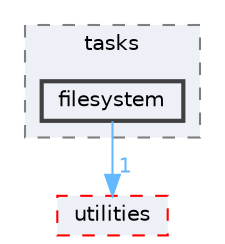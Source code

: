 digraph "filesystem"
{
 // INTERACTIVE_SVG=YES
 // LATEX_PDF_SIZE
  bgcolor="transparent";
  edge [fontname=Helvetica,fontsize=10,labelfontname=Helvetica,labelfontsize=10];
  node [fontname=Helvetica,fontsize=10,shape=box,height=0.2,width=0.4];
  compound=true
  subgraph clusterdir_76dd8867a16d204aa2db31affc56d971 {
    graph [ bgcolor="#edf0f7", pencolor="grey50", label="tasks", fontname=Helvetica,fontsize=10 style="filled,dashed", URL="dir_76dd8867a16d204aa2db31affc56d971.html",tooltip=""]
  dir_e4210f374a3e5cd013f5bf87dcb352bb [label="filesystem", fillcolor="#edf0f7", color="grey25", style="filled,bold", URL="dir_e4210f374a3e5cd013f5bf87dcb352bb.html",tooltip=""];
  }
  dir_f18bcf57bbcb015d680a06f545708a64 [label="utilities", fillcolor="#edf0f7", color="red", style="filled,dashed", URL="dir_f18bcf57bbcb015d680a06f545708a64.html",tooltip=""];
  dir_e4210f374a3e5cd013f5bf87dcb352bb->dir_f18bcf57bbcb015d680a06f545708a64 [headlabel="1", labeldistance=1.5 headhref="dir_000005_000034.html" href="dir_000005_000034.html" color="steelblue1" fontcolor="steelblue1"];
}
